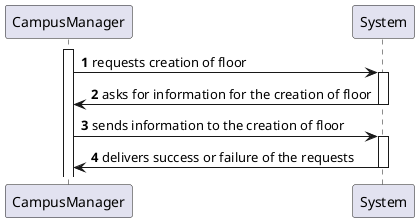 @startuml
'https://plantuml.com/sequence-diagram

autonumber
participant  CampusManager
participant  System

activate CampusManager
CampusManager -> System : requests creation of floor
activate System
CampusManager <- System : asks for information for the creation of floor
deactivate System
CampusManager -> System : sends information to the creation of floor
activate System
CampusManager <- System : delivers success or failure of the requests
deactivate System

@enduml
